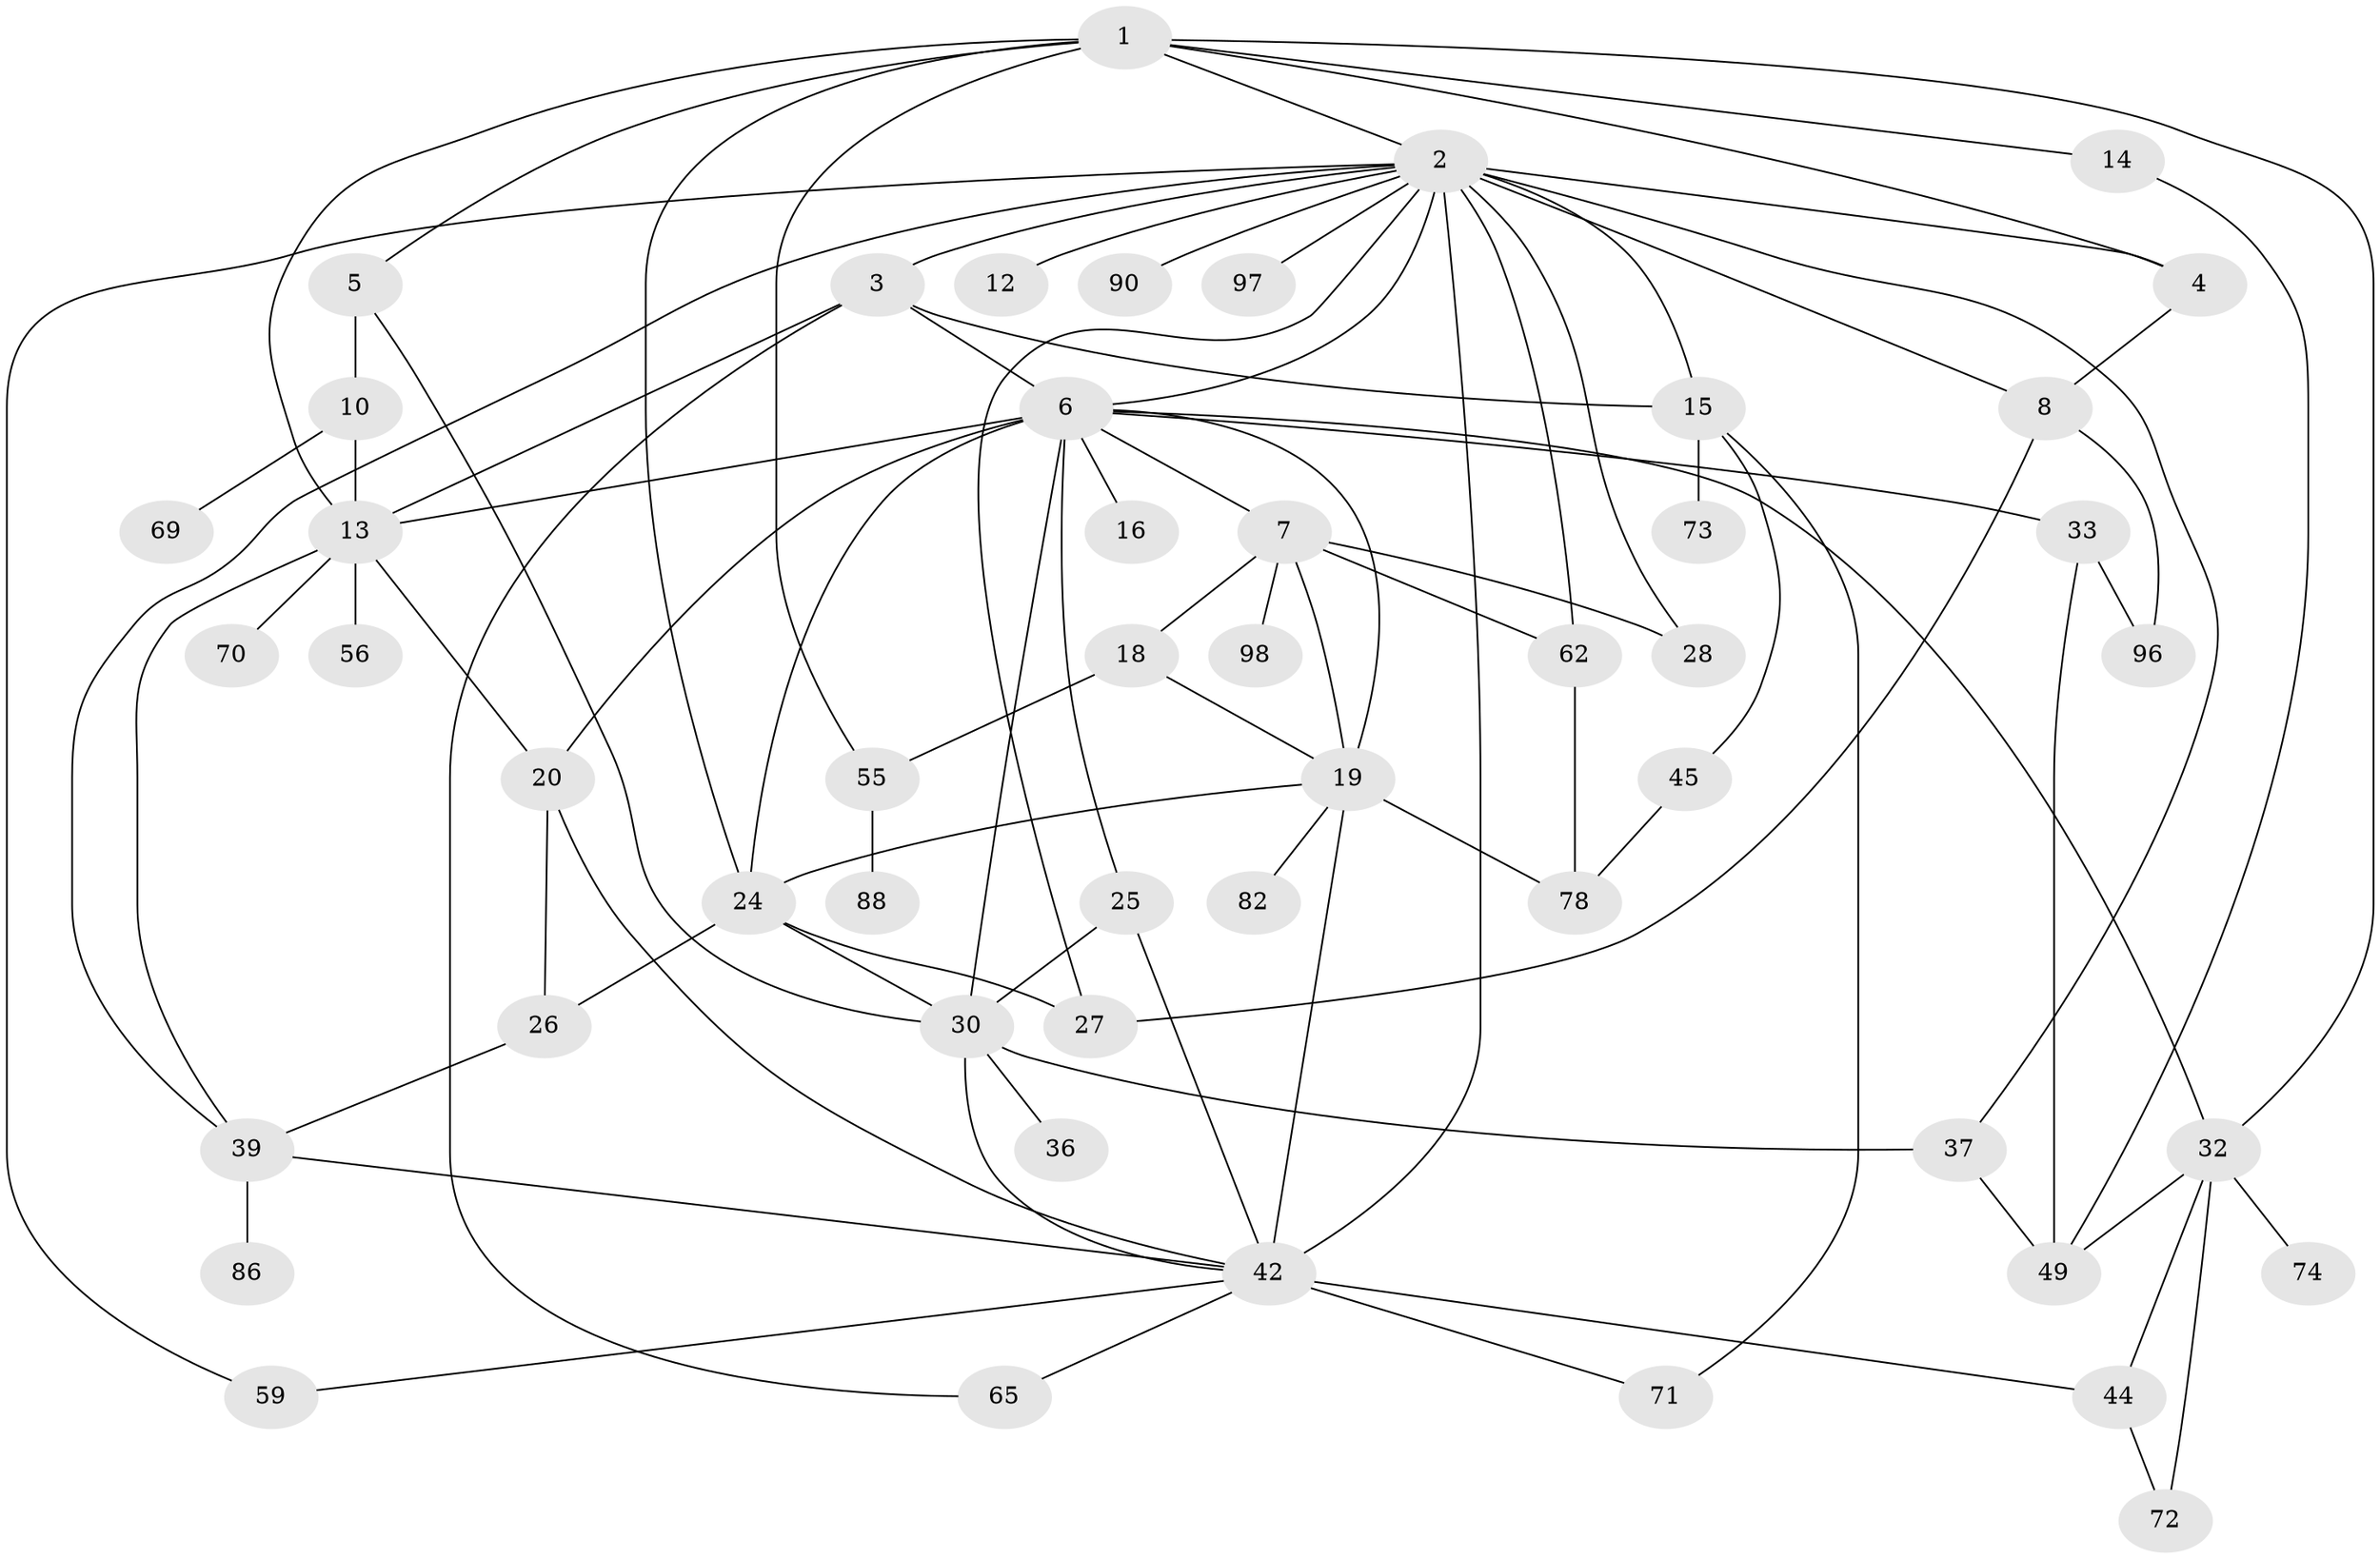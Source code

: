 // original degree distribution, {8: 0.00980392156862745, 9: 0.00980392156862745, 5: 0.049019607843137254, 3: 0.20588235294117646, 13: 0.00980392156862745, 6: 0.0392156862745098, 4: 0.16666666666666666, 2: 0.27450980392156865, 1: 0.22549019607843138, 7: 0.00980392156862745}
// Generated by graph-tools (version 1.1) at 2025/13/03/09/25 04:13:30]
// undirected, 51 vertices, 91 edges
graph export_dot {
graph [start="1"]
  node [color=gray90,style=filled];
  1;
  2 [super="+85+11+9+17+60"];
  3 [super="+23"];
  4;
  5;
  6;
  7;
  8 [super="+92"];
  10 [super="+29"];
  12 [super="+54"];
  13 [super="+22"];
  14 [super="+21"];
  15 [super="+38"];
  16;
  18;
  19 [super="+47"];
  20 [super="+80+31"];
  24 [super="+40+63"];
  25;
  26;
  27 [super="+53+76"];
  28;
  30 [super="+83+41"];
  32 [super="+66+79+89"];
  33 [super="+35+81"];
  36;
  37;
  39 [super="+95+61+50"];
  42 [super="+48"];
  44 [super="+102"];
  45 [super="+68"];
  49 [super="+58"];
  55;
  56;
  59;
  62;
  65;
  69;
  70;
  71;
  72;
  73;
  74;
  78;
  82;
  86;
  88;
  90;
  96;
  97;
  98;
  1 -- 2;
  1 -- 4;
  1 -- 5;
  1 -- 14;
  1 -- 32;
  1 -- 55;
  1 -- 13;
  1 -- 24;
  2 -- 3;
  2 -- 28;
  2 -- 12;
  2 -- 37;
  2 -- 59;
  2 -- 15;
  2 -- 39;
  2 -- 97;
  2 -- 4;
  2 -- 8;
  2 -- 27;
  2 -- 62;
  2 -- 42 [weight=3];
  2 -- 90;
  2 -- 6;
  3 -- 6;
  3 -- 65;
  3 -- 13;
  3 -- 15;
  4 -- 8;
  5 -- 10;
  5 -- 30;
  6 -- 7;
  6 -- 13;
  6 -- 16;
  6 -- 20;
  6 -- 24 [weight=2];
  6 -- 25;
  6 -- 30;
  6 -- 33;
  6 -- 19;
  6 -- 32;
  7 -- 18;
  7 -- 19;
  7 -- 28;
  7 -- 98;
  7 -- 62;
  8 -- 27;
  8 -- 96;
  10 -- 69;
  10 -- 13;
  13 -- 70;
  13 -- 56;
  13 -- 39;
  13 -- 20;
  14 -- 49;
  15 -- 73;
  15 -- 45;
  15 -- 71;
  18 -- 55;
  18 -- 19;
  19 -- 82;
  19 -- 24;
  19 -- 42;
  19 -- 78;
  20 -- 26;
  20 -- 42;
  24 -- 26;
  24 -- 27;
  24 -- 30;
  25 -- 42;
  25 -- 30;
  26 -- 39;
  30 -- 36;
  30 -- 37;
  30 -- 42;
  32 -- 72;
  32 -- 74;
  32 -- 44;
  32 -- 49;
  33 -- 49;
  33 -- 96;
  37 -- 49;
  39 -- 42;
  39 -- 86;
  42 -- 44;
  42 -- 65;
  42 -- 71;
  42 -- 59;
  44 -- 72;
  45 -- 78;
  55 -- 88;
  62 -- 78;
}
